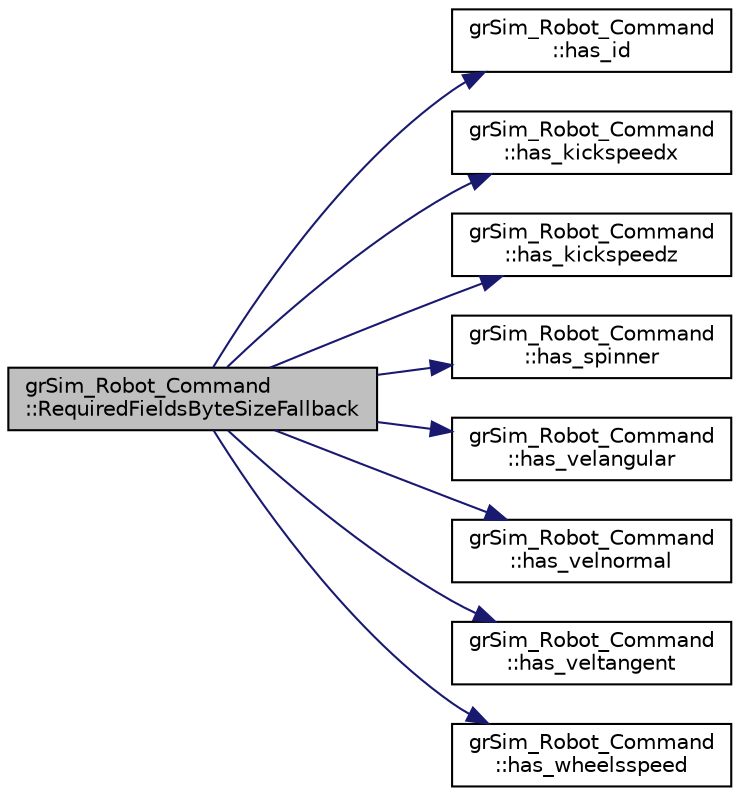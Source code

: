 digraph "grSim_Robot_Command::RequiredFieldsByteSizeFallback"
{
 // INTERACTIVE_SVG=YES
  edge [fontname="Helvetica",fontsize="10",labelfontname="Helvetica",labelfontsize="10"];
  node [fontname="Helvetica",fontsize="10",shape=record];
  rankdir="LR";
  Node1 [label="grSim_Robot_Command\l::RequiredFieldsByteSizeFallback",height=0.2,width=0.4,color="black", fillcolor="grey75", style="filled", fontcolor="black"];
  Node1 -> Node2 [color="midnightblue",fontsize="10",style="solid",fontname="Helvetica"];
  Node2 [label="grSim_Robot_Command\l::has_id",height=0.2,width=0.4,color="black", fillcolor="white", style="filled",URL="$d1/d68/classgr_sim___robot___command.html#acab670bb9cfc5090aff75408ef099584"];
  Node1 -> Node3 [color="midnightblue",fontsize="10",style="solid",fontname="Helvetica"];
  Node3 [label="grSim_Robot_Command\l::has_kickspeedx",height=0.2,width=0.4,color="black", fillcolor="white", style="filled",URL="$d1/d68/classgr_sim___robot___command.html#a49ff9d098f215809aa0f2248eec7dd6c"];
  Node1 -> Node4 [color="midnightblue",fontsize="10",style="solid",fontname="Helvetica"];
  Node4 [label="grSim_Robot_Command\l::has_kickspeedz",height=0.2,width=0.4,color="black", fillcolor="white", style="filled",URL="$d1/d68/classgr_sim___robot___command.html#a36d3e944e308139b3d0b30abf983c8ca"];
  Node1 -> Node5 [color="midnightblue",fontsize="10",style="solid",fontname="Helvetica"];
  Node5 [label="grSim_Robot_Command\l::has_spinner",height=0.2,width=0.4,color="black", fillcolor="white", style="filled",URL="$d1/d68/classgr_sim___robot___command.html#aa04e58bca042307043334d82ec1a2c60"];
  Node1 -> Node6 [color="midnightblue",fontsize="10",style="solid",fontname="Helvetica"];
  Node6 [label="grSim_Robot_Command\l::has_velangular",height=0.2,width=0.4,color="black", fillcolor="white", style="filled",URL="$d1/d68/classgr_sim___robot___command.html#aa679c4f0da36d885ecb9001eea3cdfc2"];
  Node1 -> Node7 [color="midnightblue",fontsize="10",style="solid",fontname="Helvetica"];
  Node7 [label="grSim_Robot_Command\l::has_velnormal",height=0.2,width=0.4,color="black", fillcolor="white", style="filled",URL="$d1/d68/classgr_sim___robot___command.html#a4be6d28b85530423946c89d0176af1fc"];
  Node1 -> Node8 [color="midnightblue",fontsize="10",style="solid",fontname="Helvetica"];
  Node8 [label="grSim_Robot_Command\l::has_veltangent",height=0.2,width=0.4,color="black", fillcolor="white", style="filled",URL="$d1/d68/classgr_sim___robot___command.html#aa024007c788f05dde3405199d86f7c16"];
  Node1 -> Node9 [color="midnightblue",fontsize="10",style="solid",fontname="Helvetica"];
  Node9 [label="grSim_Robot_Command\l::has_wheelsspeed",height=0.2,width=0.4,color="black", fillcolor="white", style="filled",URL="$d1/d68/classgr_sim___robot___command.html#ac8dc6f4b151c476204327a06691e56c6"];
}
